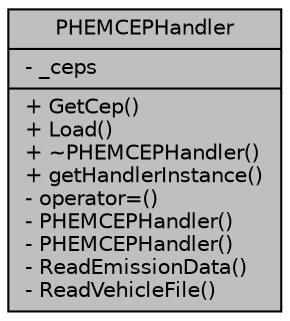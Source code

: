 digraph "PHEMCEPHandler"
{
  edge [fontname="Helvetica",fontsize="10",labelfontname="Helvetica",labelfontsize="10"];
  node [fontname="Helvetica",fontsize="10",shape=record];
  Node1 [label="{PHEMCEPHandler\n|- _ceps\l|+ GetCep()\l+ Load()\l+ ~PHEMCEPHandler()\l+ getHandlerInstance()\l- operator=()\l- PHEMCEPHandler()\l- PHEMCEPHandler()\l- ReadEmissionData()\l- ReadVehicleFile()\l}",height=0.2,width=0.4,color="black", fillcolor="grey75", style="filled", fontcolor="black"];
}
